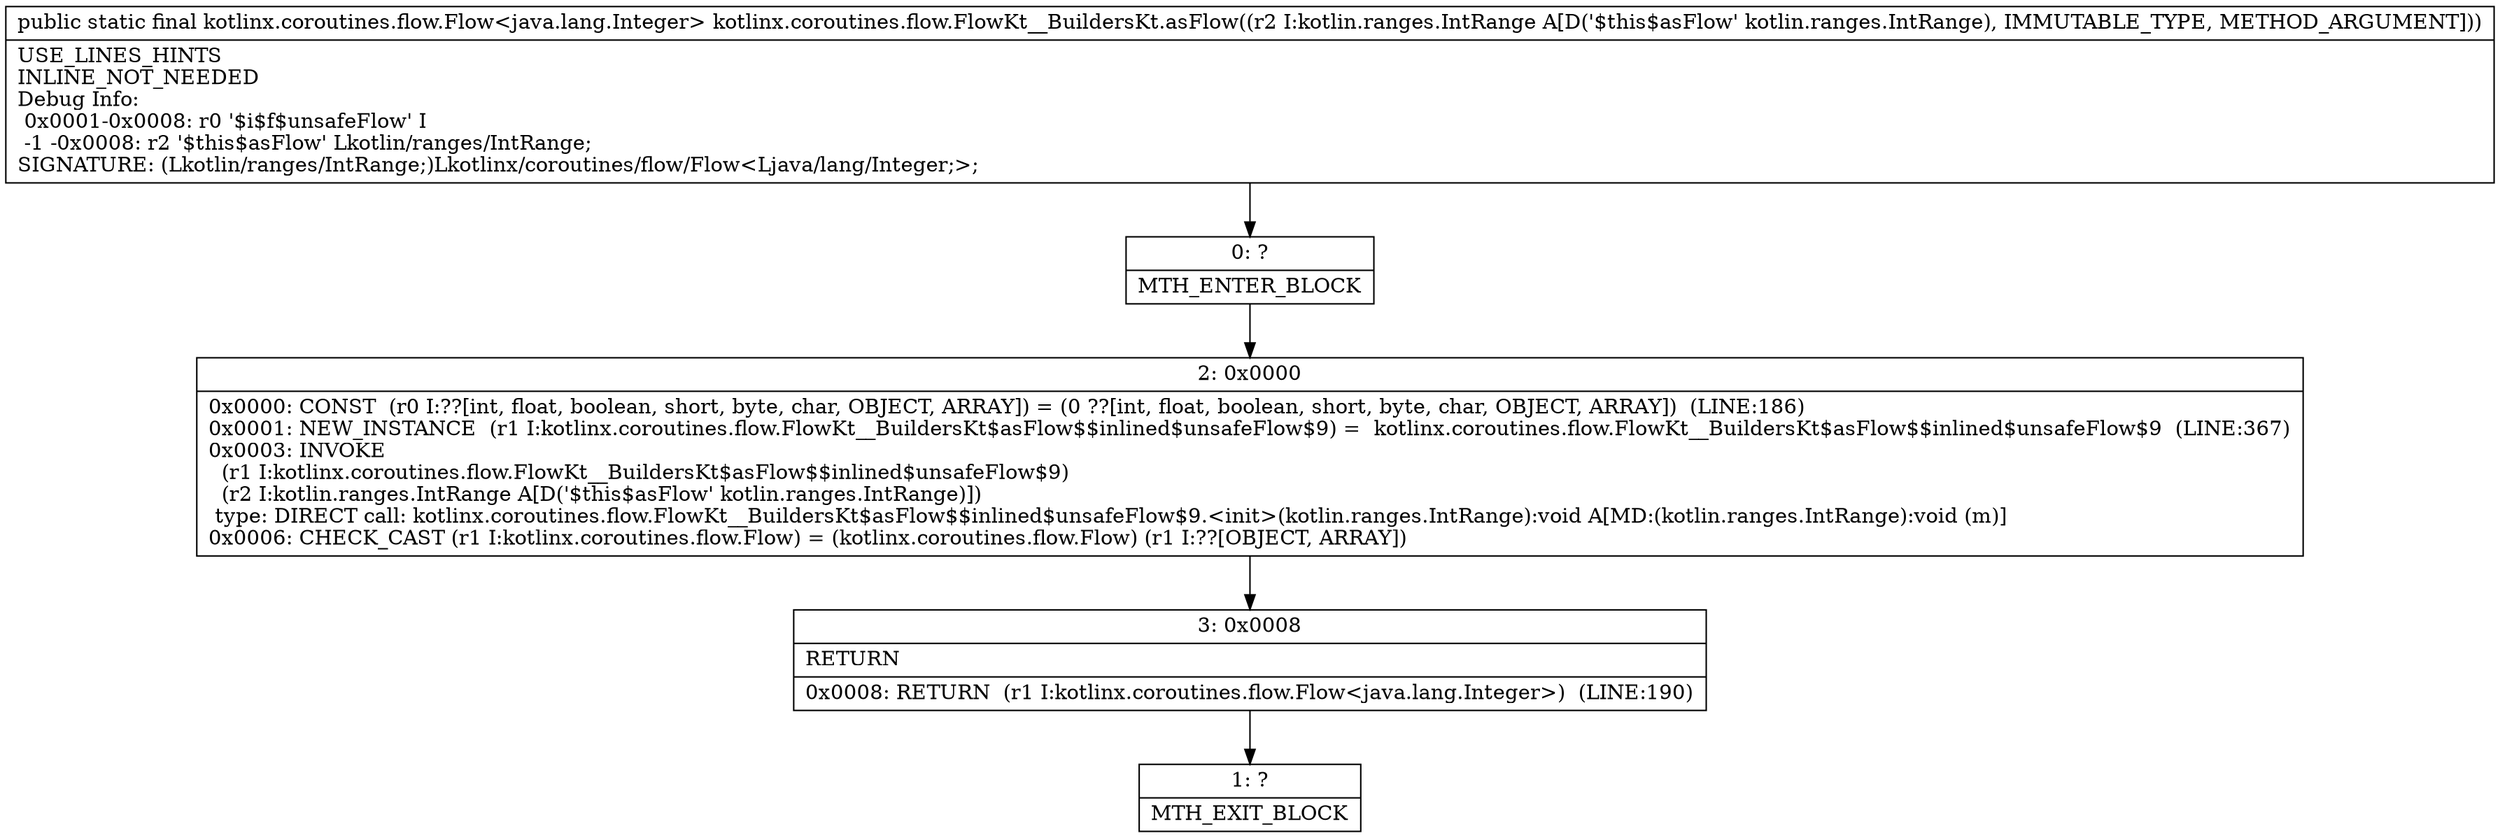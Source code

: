 digraph "CFG forkotlinx.coroutines.flow.FlowKt__BuildersKt.asFlow(Lkotlin\/ranges\/IntRange;)Lkotlinx\/coroutines\/flow\/Flow;" {
Node_0 [shape=record,label="{0\:\ ?|MTH_ENTER_BLOCK\l}"];
Node_2 [shape=record,label="{2\:\ 0x0000|0x0000: CONST  (r0 I:??[int, float, boolean, short, byte, char, OBJECT, ARRAY]) = (0 ??[int, float, boolean, short, byte, char, OBJECT, ARRAY])  (LINE:186)\l0x0001: NEW_INSTANCE  (r1 I:kotlinx.coroutines.flow.FlowKt__BuildersKt$asFlow$$inlined$unsafeFlow$9) =  kotlinx.coroutines.flow.FlowKt__BuildersKt$asFlow$$inlined$unsafeFlow$9  (LINE:367)\l0x0003: INVOKE  \l  (r1 I:kotlinx.coroutines.flow.FlowKt__BuildersKt$asFlow$$inlined$unsafeFlow$9)\l  (r2 I:kotlin.ranges.IntRange A[D('$this$asFlow' kotlin.ranges.IntRange)])\l type: DIRECT call: kotlinx.coroutines.flow.FlowKt__BuildersKt$asFlow$$inlined$unsafeFlow$9.\<init\>(kotlin.ranges.IntRange):void A[MD:(kotlin.ranges.IntRange):void (m)]\l0x0006: CHECK_CAST (r1 I:kotlinx.coroutines.flow.Flow) = (kotlinx.coroutines.flow.Flow) (r1 I:??[OBJECT, ARRAY]) \l}"];
Node_3 [shape=record,label="{3\:\ 0x0008|RETURN\l|0x0008: RETURN  (r1 I:kotlinx.coroutines.flow.Flow\<java.lang.Integer\>)  (LINE:190)\l}"];
Node_1 [shape=record,label="{1\:\ ?|MTH_EXIT_BLOCK\l}"];
MethodNode[shape=record,label="{public static final kotlinx.coroutines.flow.Flow\<java.lang.Integer\> kotlinx.coroutines.flow.FlowKt__BuildersKt.asFlow((r2 I:kotlin.ranges.IntRange A[D('$this$asFlow' kotlin.ranges.IntRange), IMMUTABLE_TYPE, METHOD_ARGUMENT]))  | USE_LINES_HINTS\lINLINE_NOT_NEEDED\lDebug Info:\l  0x0001\-0x0008: r0 '$i$f$unsafeFlow' I\l  \-1 \-0x0008: r2 '$this$asFlow' Lkotlin\/ranges\/IntRange;\lSIGNATURE: (Lkotlin\/ranges\/IntRange;)Lkotlinx\/coroutines\/flow\/Flow\<Ljava\/lang\/Integer;\>;\l}"];
MethodNode -> Node_0;Node_0 -> Node_2;
Node_2 -> Node_3;
Node_3 -> Node_1;
}


